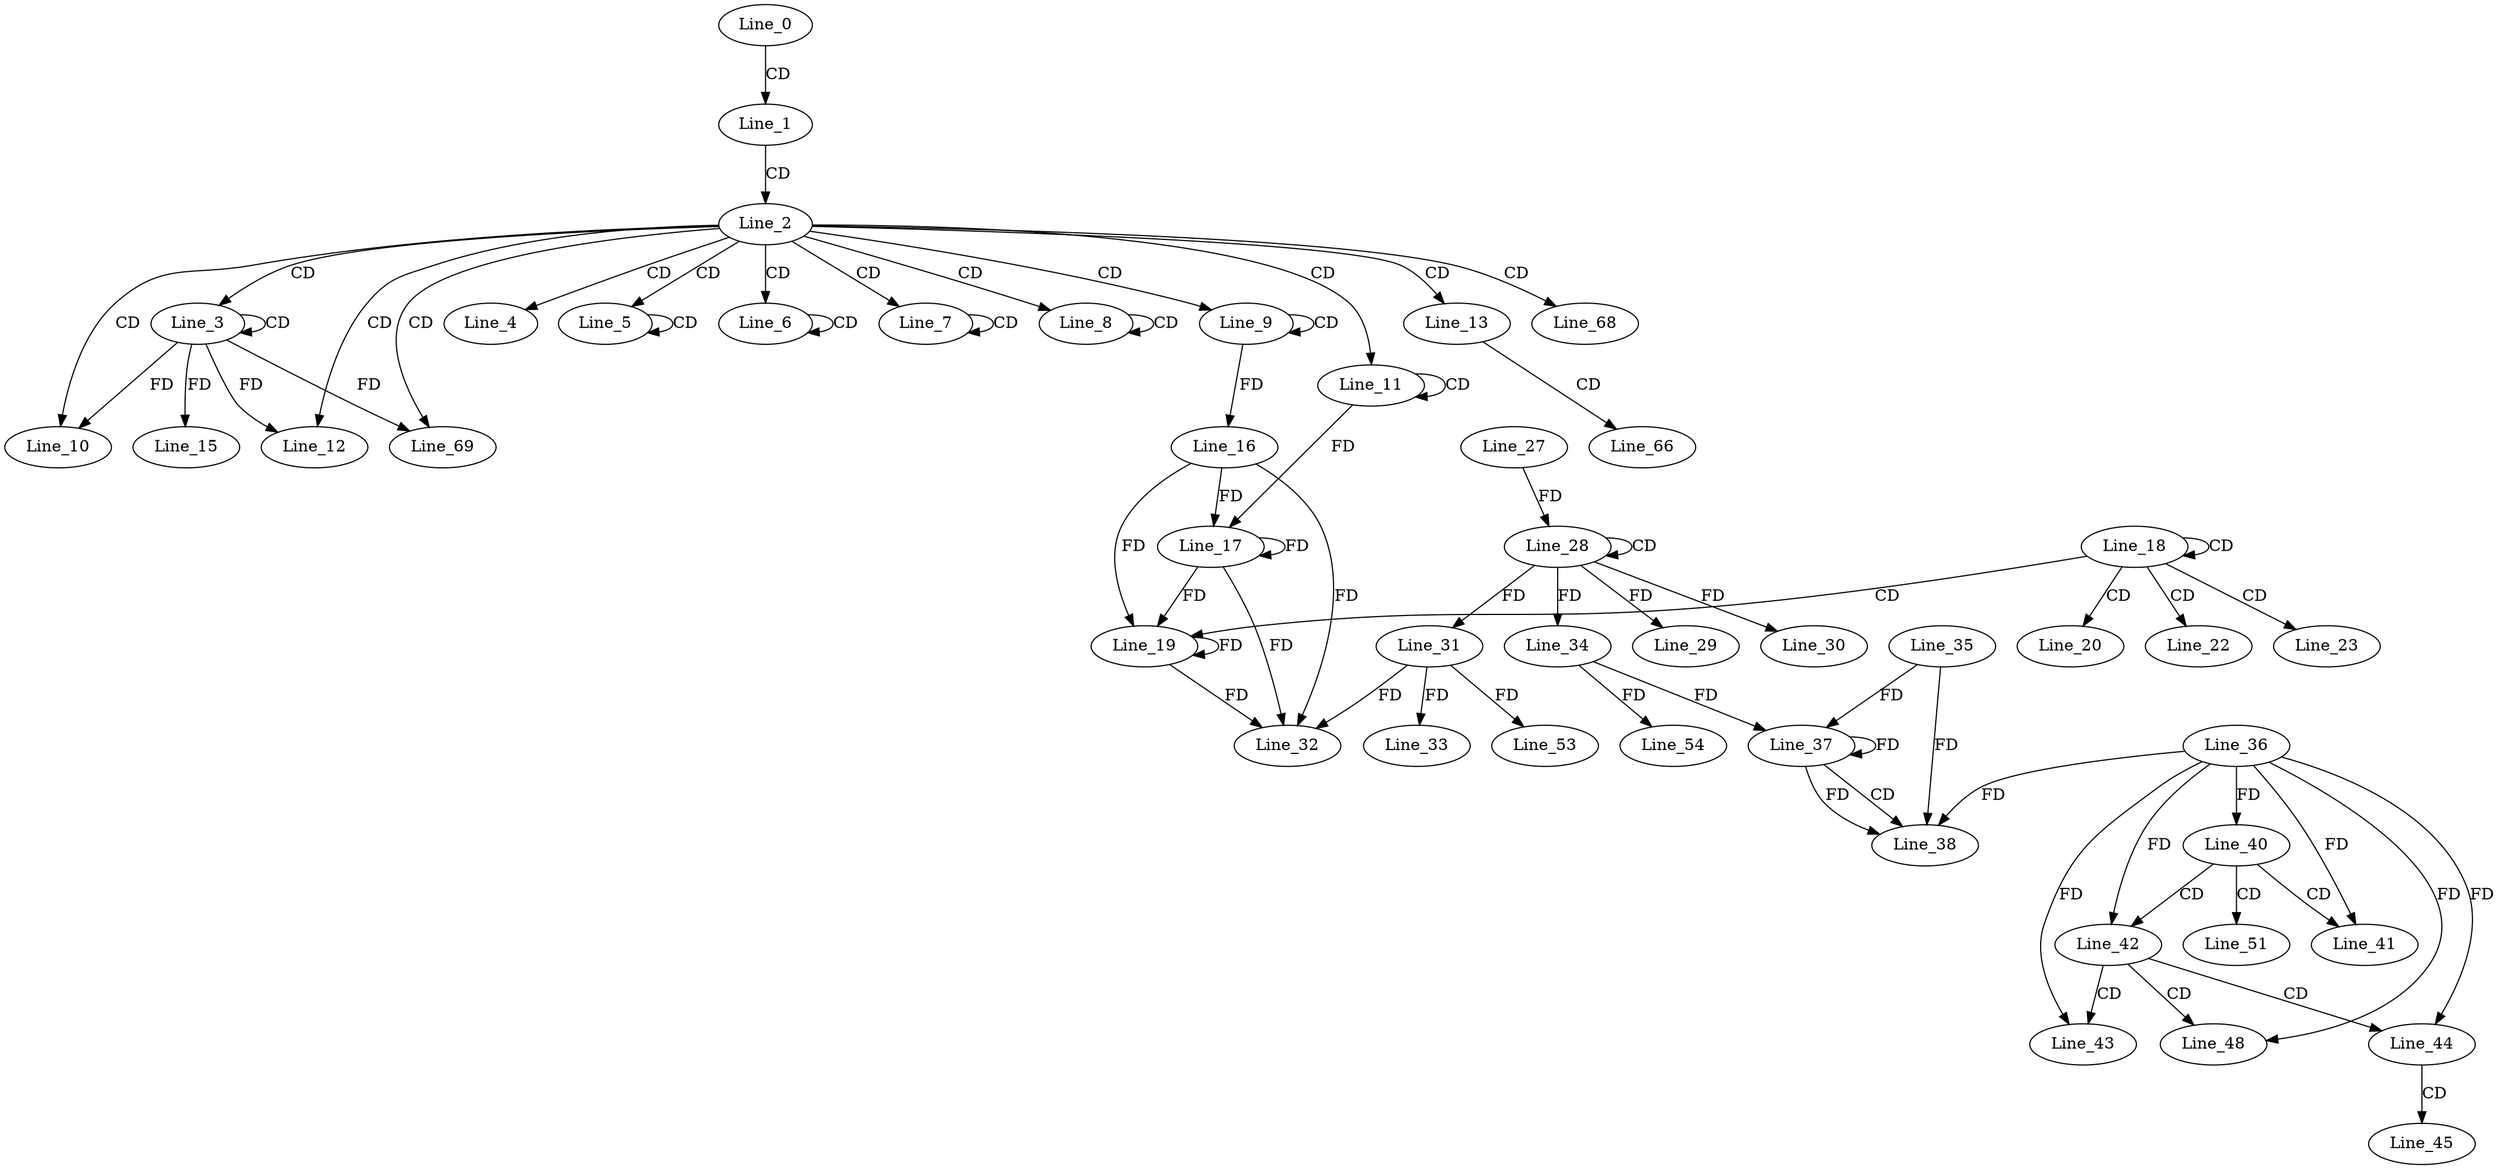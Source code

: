 digraph G {
  Line_0;
  Line_1;
  Line_2;
  Line_3;
  Line_3;
  Line_4;
  Line_5;
  Line_5;
  Line_6;
  Line_6;
  Line_7;
  Line_7;
  Line_8;
  Line_8;
  Line_9;
  Line_9;
  Line_10;
  Line_10;
  Line_11;
  Line_11;
  Line_12;
  Line_12;
  Line_13;
  Line_15;
  Line_16;
  Line_16;
  Line_17;
  Line_17;
  Line_18;
  Line_18;
  Line_19;
  Line_20;
  Line_22;
  Line_23;
  Line_28;
  Line_28;
  Line_27;
  Line_29;
  Line_30;
  Line_31;
  Line_31;
  Line_32;
  Line_33;
  Line_34;
  Line_37;
  Line_35;
  Line_37;
  Line_34;
  Line_37;
  Line_38;
  Line_36;
  Line_40;
  Line_40;
  Line_41;
  Line_41;
  Line_42;
  Line_42;
  Line_43;
  Line_43;
  Line_43;
  Line_44;
  Line_44;
  Line_45;
  Line_48;
  Line_48;
  Line_51;
  Line_53;
  Line_54;
  Line_66;
  Line_68;
  Line_69;
  Line_69;
  Line_0 -> Line_1 [ label="CD" ];
  Line_1 -> Line_2 [ label="CD" ];
  Line_2 -> Line_3 [ label="CD" ];
  Line_3 -> Line_3 [ label="CD" ];
  Line_2 -> Line_4 [ label="CD" ];
  Line_2 -> Line_5 [ label="CD" ];
  Line_5 -> Line_5 [ label="CD" ];
  Line_2 -> Line_6 [ label="CD" ];
  Line_6 -> Line_6 [ label="CD" ];
  Line_2 -> Line_7 [ label="CD" ];
  Line_7 -> Line_7 [ label="CD" ];
  Line_2 -> Line_8 [ label="CD" ];
  Line_8 -> Line_8 [ label="CD" ];
  Line_2 -> Line_9 [ label="CD" ];
  Line_9 -> Line_9 [ label="CD" ];
  Line_2 -> Line_10 [ label="CD" ];
  Line_3 -> Line_10 [ label="FD" ];
  Line_2 -> Line_11 [ label="CD" ];
  Line_11 -> Line_11 [ label="CD" ];
  Line_2 -> Line_12 [ label="CD" ];
  Line_3 -> Line_12 [ label="FD" ];
  Line_2 -> Line_13 [ label="CD" ];
  Line_3 -> Line_15 [ label="FD" ];
  Line_9 -> Line_16 [ label="FD" ];
  Line_16 -> Line_17 [ label="FD" ];
  Line_17 -> Line_17 [ label="FD" ];
  Line_11 -> Line_17 [ label="FD" ];
  Line_18 -> Line_18 [ label="CD" ];
  Line_18 -> Line_19 [ label="CD" ];
  Line_16 -> Line_19 [ label="FD" ];
  Line_17 -> Line_19 [ label="FD" ];
  Line_19 -> Line_19 [ label="FD" ];
  Line_18 -> Line_20 [ label="CD" ];
  Line_18 -> Line_22 [ label="CD" ];
  Line_18 -> Line_23 [ label="CD" ];
  Line_28 -> Line_28 [ label="CD" ];
  Line_27 -> Line_28 [ label="FD" ];
  Line_28 -> Line_29 [ label="FD" ];
  Line_28 -> Line_30 [ label="FD" ];
  Line_28 -> Line_31 [ label="FD" ];
  Line_31 -> Line_32 [ label="FD" ];
  Line_16 -> Line_32 [ label="FD" ];
  Line_17 -> Line_32 [ label="FD" ];
  Line_19 -> Line_32 [ label="FD" ];
  Line_31 -> Line_33 [ label="FD" ];
  Line_28 -> Line_34 [ label="FD" ];
  Line_37 -> Line_37 [ label="FD" ];
  Line_35 -> Line_37 [ label="FD" ];
  Line_34 -> Line_37 [ label="FD" ];
  Line_37 -> Line_38 [ label="CD" ];
  Line_36 -> Line_38 [ label="FD" ];
  Line_37 -> Line_38 [ label="FD" ];
  Line_35 -> Line_38 [ label="FD" ];
  Line_36 -> Line_40 [ label="FD" ];
  Line_40 -> Line_41 [ label="CD" ];
  Line_36 -> Line_41 [ label="FD" ];
  Line_40 -> Line_42 [ label="CD" ];
  Line_36 -> Line_42 [ label="FD" ];
  Line_42 -> Line_43 [ label="CD" ];
  Line_36 -> Line_43 [ label="FD" ];
  Line_42 -> Line_44 [ label="CD" ];
  Line_36 -> Line_44 [ label="FD" ];
  Line_44 -> Line_45 [ label="CD" ];
  Line_42 -> Line_48 [ label="CD" ];
  Line_36 -> Line_48 [ label="FD" ];
  Line_40 -> Line_51 [ label="CD" ];
  Line_31 -> Line_53 [ label="FD" ];
  Line_34 -> Line_54 [ label="FD" ];
  Line_13 -> Line_66 [ label="CD" ];
  Line_2 -> Line_68 [ label="CD" ];
  Line_2 -> Line_69 [ label="CD" ];
  Line_3 -> Line_69 [ label="FD" ];
}
